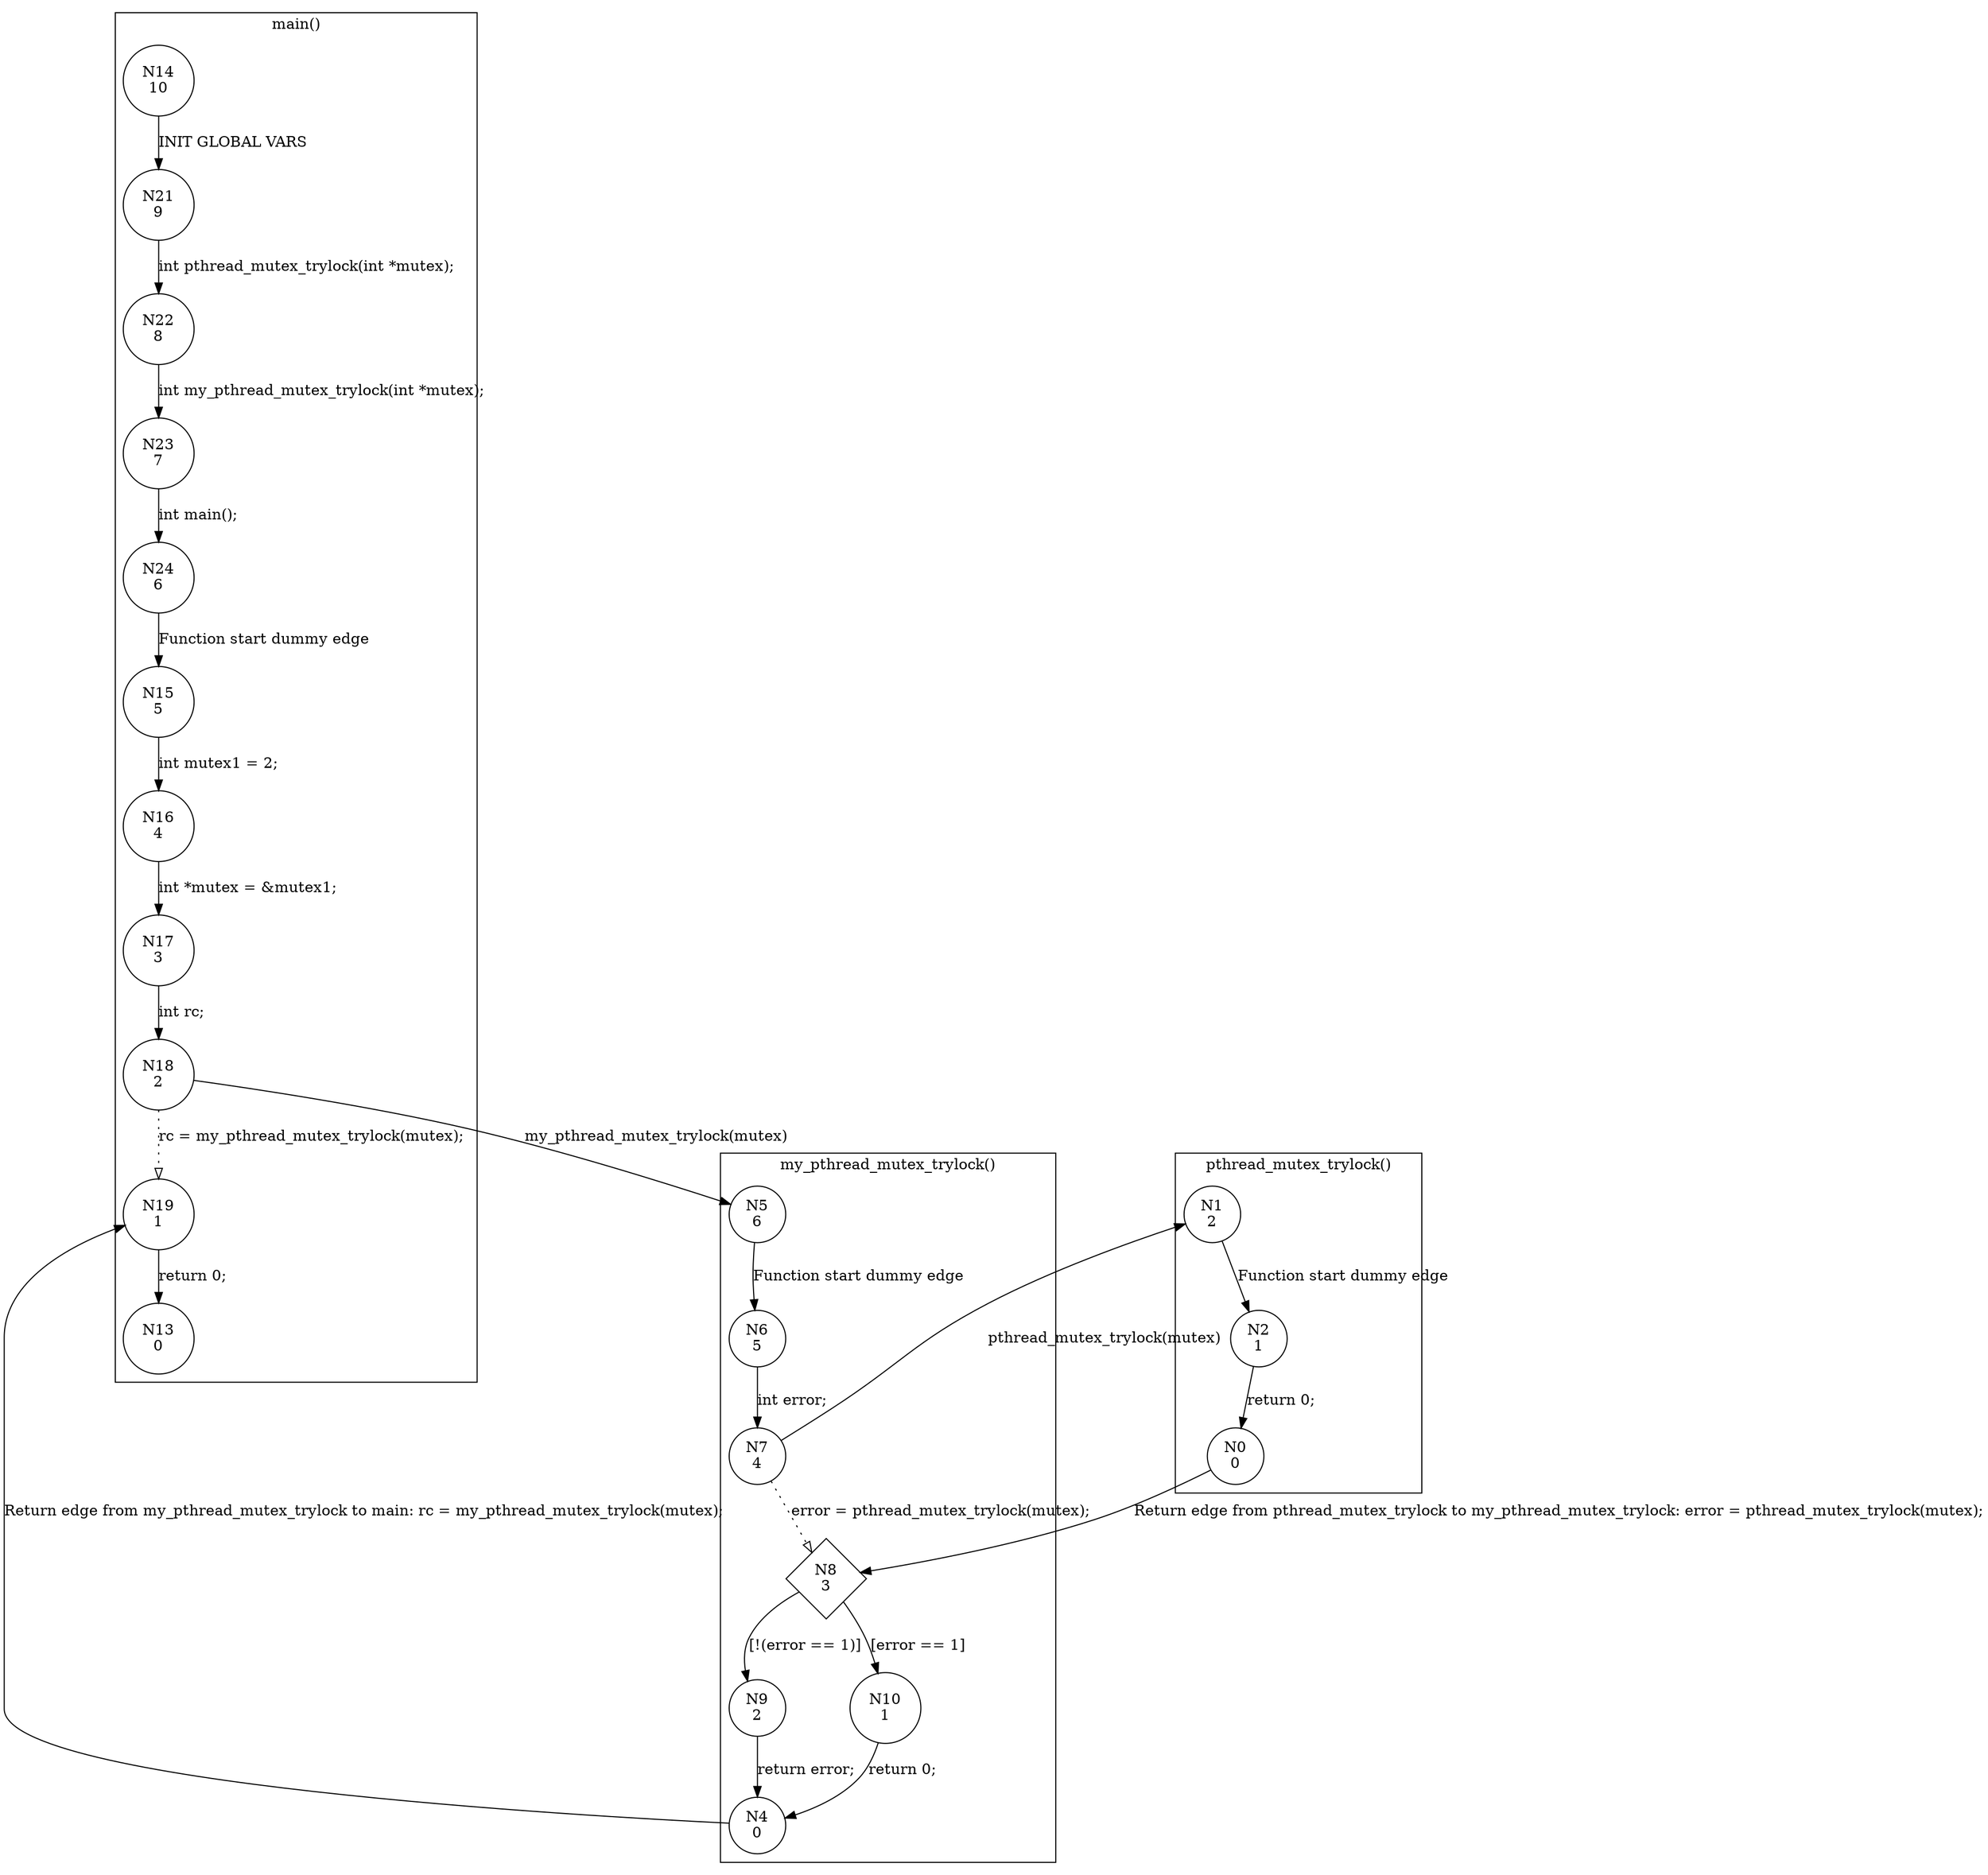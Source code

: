 digraph CFA {
14 [shape="circle" label="N14\n10"]
21 [shape="circle" label="N21\n9"]
22 [shape="circle" label="N22\n8"]
23 [shape="circle" label="N23\n7"]
24 [shape="circle" label="N24\n6"]
15 [shape="circle" label="N15\n5"]
16 [shape="circle" label="N16\n4"]
17 [shape="circle" label="N17\n3"]
18 [shape="circle" label="N18\n2"]
5 [shape="circle" label="N5\n6"]
6 [shape="circle" label="N6\n5"]
7 [shape="circle" label="N7\n4"]
1 [shape="circle" label="N1\n2"]
2 [shape="circle" label="N2\n1"]
0 [shape="circle" label="N0\n0"]
8 [shape="diamond" label="N8\n3"]
9 [shape="circle" label="N9\n2"]
4 [shape="circle" label="N4\n0"]
19 [shape="circle" label="N19\n1"]
13 [shape="circle" label="N13\n0"]
10 [shape="circle" label="N10\n1"]
node [shape="circle"]
subgraph cluster_main {
label="main()"
14 -> 21 [label="INIT GLOBAL VARS"]
21 -> 22 [label="int pthread_mutex_trylock(int *mutex);"]
22 -> 23 [label="int my_pthread_mutex_trylock(int *mutex);"]
23 -> 24 [label="int main();"]
24 -> 15 [label="Function start dummy edge"]
15 -> 16 [label="int mutex1 = 2;"]
16 -> 17 [label="int *mutex = &mutex1;"]
17 -> 18 [label="int rc;"]
18 -> 19 [label="rc = my_pthread_mutex_trylock(mutex);" style="dotted" arrowhead="empty"]
19 -> 13 [label="return 0;"]}
subgraph cluster_my_pthread_mutex_trylock {
label="my_pthread_mutex_trylock()"
5 -> 6 [label="Function start dummy edge"]
6 -> 7 [label="int error;"]
7 -> 8 [label="error = pthread_mutex_trylock(mutex);" style="dotted" arrowhead="empty"]
8 -> 10 [label="[error == 1]"]
8 -> 9 [label="[!(error == 1)]"]
9 -> 4 [label="return error;"]
10 -> 4 [label="return 0;"]}
subgraph cluster_pthread_mutex_trylock {
label="pthread_mutex_trylock()"
1 -> 2 [label="Function start dummy edge"]
2 -> 0 [label="return 0;"]}
18 -> 5 [label="my_pthread_mutex_trylock(mutex)"]
7 -> 1 [label="pthread_mutex_trylock(mutex)"]
0 -> 8 [label="Return edge from pthread_mutex_trylock to my_pthread_mutex_trylock: error = pthread_mutex_trylock(mutex);"]
4 -> 19 [label="Return edge from my_pthread_mutex_trylock to main: rc = my_pthread_mutex_trylock(mutex);"]}